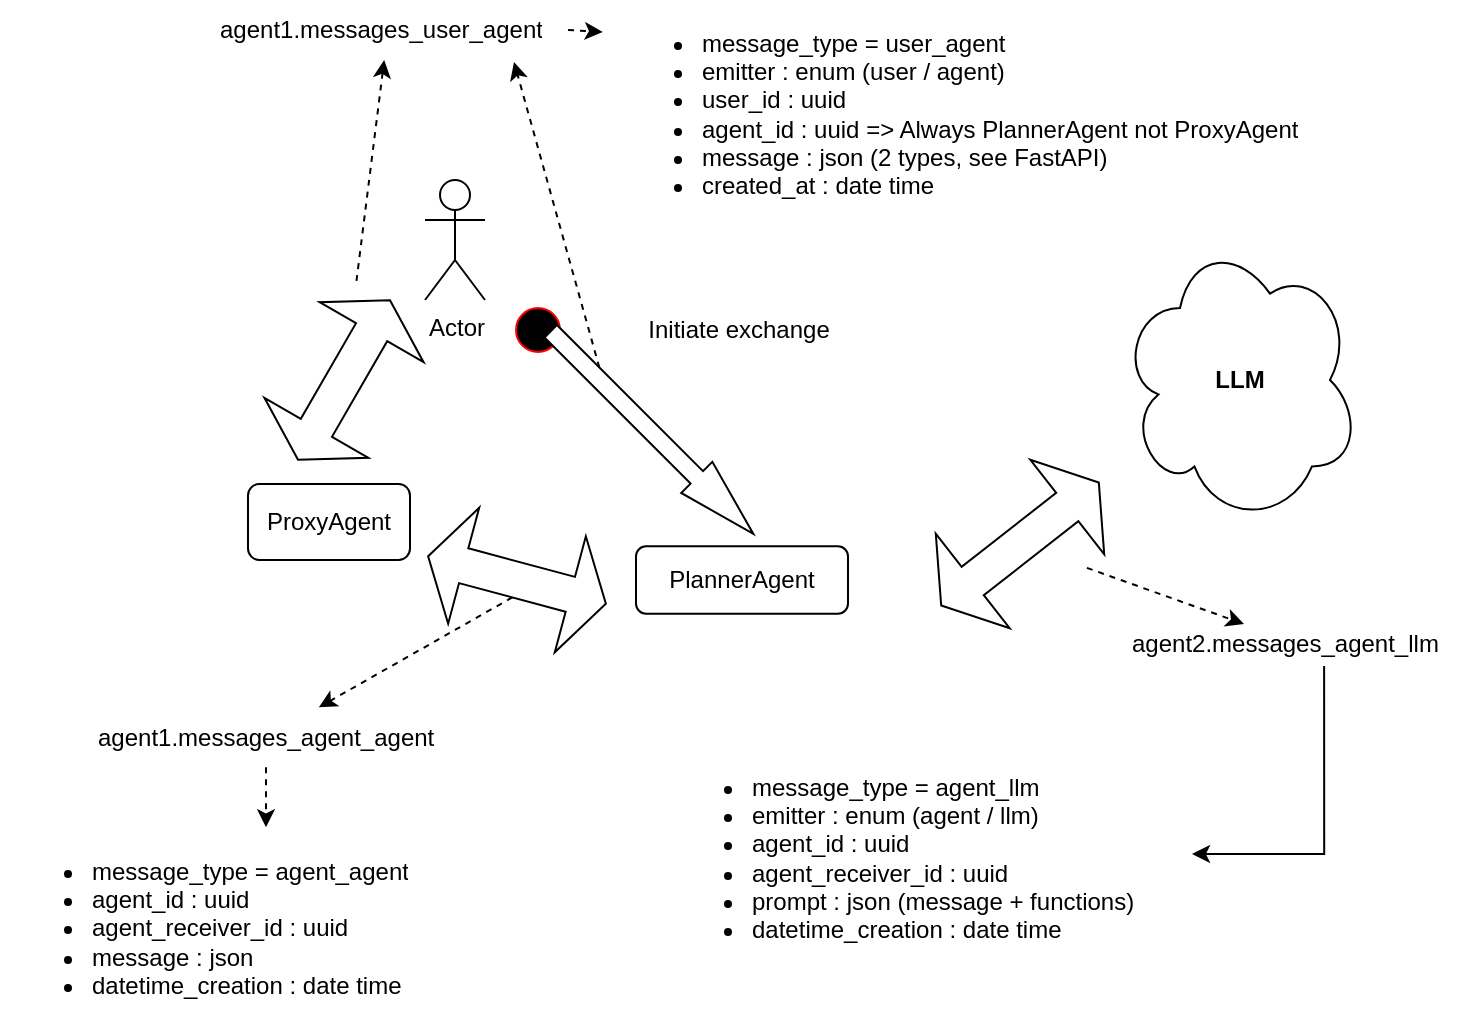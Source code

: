 <mxfile version="22.0.4" type="github">
  <diagram name="Page-1" id="UpcoWlqG_n7v_dPGGY2_">
    <mxGraphModel dx="3275" dy="547" grid="1" gridSize="10" guides="1" tooltips="1" connect="1" arrows="1" fold="1" page="1" pageScale="1" pageWidth="827" pageHeight="1169" math="0" shadow="0">
      <root>
        <mxCell id="0" />
        <mxCell id="1" parent="0" />
        <mxCell id="i1QDQWKhBnSwD1_HuCD8-2" value="Actor" style="shape=umlActor;verticalLabelPosition=bottom;verticalAlign=top;html=1;outlineConnect=0;" vertex="1" parent="1">
          <mxGeometry x="-1451.5" y="90" width="30" height="60" as="geometry" />
        </mxCell>
        <mxCell id="i1QDQWKhBnSwD1_HuCD8-3" value="PlannerAgent" style="rounded=1;whiteSpace=wrap;html=1;" vertex="1" parent="1">
          <mxGeometry x="-1346" y="273.17" width="106" height="33.65" as="geometry" />
        </mxCell>
        <mxCell id="i1QDQWKhBnSwD1_HuCD8-4" value="&lt;b&gt;LLM&lt;/b&gt;" style="ellipse;shape=cloud;whiteSpace=wrap;html=1;" vertex="1" parent="1">
          <mxGeometry x="-1104.0" y="118" width="120" height="144" as="geometry" />
        </mxCell>
        <mxCell id="i1QDQWKhBnSwD1_HuCD8-6" value="" style="endArrow=classic;html=1;rounded=0;dashed=1;" edge="1" parent="1" source="i1QDQWKhBnSwD1_HuCD8-9" target="i1QDQWKhBnSwD1_HuCD8-7">
          <mxGeometry width="50" height="50" relative="1" as="geometry">
            <mxPoint x="-1510" y="120" as="sourcePoint" />
            <mxPoint x="-1458" y="32" as="targetPoint" />
          </mxGeometry>
        </mxCell>
        <mxCell id="i1QDQWKhBnSwD1_HuCD8-7" value="agent1.messages_user_agent" style="text;strokeColor=none;fillColor=none;align=left;verticalAlign=middle;spacingLeft=4;spacingRight=4;overflow=hidden;points=[[0,0.5],[1,0.5]];portConstraint=eastwest;rotatable=0;whiteSpace=wrap;html=1;" vertex="1" parent="1">
          <mxGeometry x="-1560" width="180" height="30" as="geometry" />
        </mxCell>
        <mxCell id="i1QDQWKhBnSwD1_HuCD8-8" value="ProxyAgent" style="rounded=1;whiteSpace=wrap;html=1;" vertex="1" parent="1">
          <mxGeometry x="-1540" y="242" width="81" height="38" as="geometry" />
        </mxCell>
        <mxCell id="i1QDQWKhBnSwD1_HuCD8-9" value="" style="shape=doubleArrow;whiteSpace=wrap;html=1;rotation=120;" vertex="1" parent="1">
          <mxGeometry x="-1538" y="160" width="92" height="60" as="geometry" />
        </mxCell>
        <mxCell id="i1QDQWKhBnSwD1_HuCD8-10" value="agent1.messages_agent_agent" style="text;strokeColor=none;fillColor=none;align=left;verticalAlign=middle;spacingLeft=4;spacingRight=4;overflow=hidden;points=[[0,0.5],[1,0.5]];portConstraint=eastwest;rotatable=0;whiteSpace=wrap;html=1;" vertex="1" parent="1">
          <mxGeometry x="-1621" y="353.65" width="180" height="30" as="geometry" />
        </mxCell>
        <mxCell id="i1QDQWKhBnSwD1_HuCD8-11" value="" style="shape=doubleArrow;whiteSpace=wrap;html=1;rotation=-218;" vertex="1" parent="1">
          <mxGeometry x="-1204" y="242" width="100" height="60" as="geometry" />
        </mxCell>
        <mxCell id="i1QDQWKhBnSwD1_HuCD8-12" value="" style="endArrow=classic;html=1;rounded=0;dashed=1;" edge="1" parent="1" source="i1QDQWKhBnSwD1_HuCD8-11" target="i1QDQWKhBnSwD1_HuCD8-14">
          <mxGeometry width="50" height="50" relative="1" as="geometry">
            <mxPoint x="-1034" y="362" as="sourcePoint" />
            <mxPoint x="-1114" y="332" as="targetPoint" />
          </mxGeometry>
        </mxCell>
        <mxCell id="i1QDQWKhBnSwD1_HuCD8-13" value="" style="edgeStyle=orthogonalEdgeStyle;rounded=0;orthogonalLoop=1;jettySize=auto;html=1;exitX=0.567;exitY=1.05;exitDx=0;exitDy=0;exitPerimeter=0;" edge="1" parent="1" source="i1QDQWKhBnSwD1_HuCD8-14" target="i1QDQWKhBnSwD1_HuCD8-18">
          <mxGeometry relative="1" as="geometry" />
        </mxCell>
        <mxCell id="i1QDQWKhBnSwD1_HuCD8-14" value="agent2.messages_agent_llm" style="text;strokeColor=none;fillColor=none;align=left;verticalAlign=middle;spacingLeft=4;spacingRight=4;overflow=hidden;points=[[0,0.5],[1,0.5]];portConstraint=eastwest;rotatable=0;whiteSpace=wrap;html=1;" vertex="1" parent="1">
          <mxGeometry x="-1104" y="312" width="180" height="20" as="geometry" />
        </mxCell>
        <mxCell id="i1QDQWKhBnSwD1_HuCD8-15" value="" style="endArrow=classic;html=1;rounded=0;dashed=1;exitX=1;exitY=0.5;exitDx=0;exitDy=0;entryX=-0.008;entryY=0.145;entryDx=0;entryDy=0;entryPerimeter=0;" edge="1" parent="1" source="i1QDQWKhBnSwD1_HuCD8-7" target="i1QDQWKhBnSwD1_HuCD8-16">
          <mxGeometry width="50" height="50" relative="1" as="geometry">
            <mxPoint x="-1358" y="12" as="sourcePoint" />
            <mxPoint x="-1298" y="12" as="targetPoint" />
          </mxGeometry>
        </mxCell>
        <mxCell id="i1QDQWKhBnSwD1_HuCD8-16" value="&lt;ul&gt;&lt;li&gt;message_type = user_agent&lt;br&gt;&lt;/li&gt;&lt;li&gt;emitter : enum (user / agent)&lt;/li&gt;&lt;li&gt;user_id : uuid&lt;br&gt;&lt;/li&gt;&lt;li&gt;agent_id : uuid =&amp;gt; Always PlannerAgent not ProxyAgent&lt;br&gt;&lt;/li&gt;&lt;li&gt;message : json (2 types, see FastAPI)&lt;/li&gt;&lt;li&gt;created_at : date time&amp;nbsp;&lt;/li&gt;&lt;/ul&gt;" style="text;strokeColor=none;fillColor=none;align=left;verticalAlign=middle;spacingLeft=4;spacingRight=4;overflow=hidden;points=[[0,0.5],[1,0.5]];portConstraint=eastwest;rotatable=0;whiteSpace=wrap;html=1;" vertex="1" parent="1">
          <mxGeometry x="-1359.5" width="389.5" height="110" as="geometry" />
        </mxCell>
        <mxCell id="i1QDQWKhBnSwD1_HuCD8-17" value="&lt;ul&gt;&lt;li&gt;message_type = agent_agent&lt;br&gt;&lt;/li&gt;&lt;li&gt;agent_id : uuid&lt;br&gt;&lt;/li&gt;&lt;li&gt;agent_receiver_id : uuid&lt;br&gt;&lt;/li&gt;&lt;li&gt;message : json&lt;/li&gt;&lt;li style=&quot;border-color: var(--border-color);&quot;&gt;datetime_creation : date time&lt;/li&gt;&lt;/ul&gt;" style="text;strokeColor=none;fillColor=none;align=left;verticalAlign=middle;spacingLeft=4;spacingRight=4;overflow=hidden;points=[[0,0.5],[1,0.5]];portConstraint=eastwest;rotatable=0;whiteSpace=wrap;html=1;" vertex="1" parent="1">
          <mxGeometry x="-1664" y="413.65" width="266" height="90" as="geometry" />
        </mxCell>
        <mxCell id="i1QDQWKhBnSwD1_HuCD8-18" value="&lt;ul&gt;&lt;li&gt;message_type = agent_llm&lt;br&gt;&lt;/li&gt;&lt;li style=&quot;border-color: var(--border-color);&quot;&gt;emitter : enum (agent / llm)&lt;/li&gt;&lt;li&gt;agent_id : uuid&lt;br&gt;&lt;/li&gt;&lt;li&gt;agent_receiver_id : uuid&lt;br&gt;&lt;/li&gt;&lt;li&gt;prompt : json (message + functions)&lt;/li&gt;&lt;li style=&quot;border-color: var(--border-color);&quot;&gt;datetime_creation : date time&lt;/li&gt;&lt;/ul&gt;" style="text;strokeColor=none;fillColor=none;align=left;verticalAlign=middle;spacingLeft=4;spacingRight=4;overflow=hidden;points=[[0,0.5],[1,0.5]];portConstraint=eastwest;rotatable=0;whiteSpace=wrap;html=1;" vertex="1" parent="1">
          <mxGeometry x="-1334" y="372" width="266" height="110" as="geometry" />
        </mxCell>
        <mxCell id="i1QDQWKhBnSwD1_HuCD8-19" value="" style="endArrow=classic;html=1;rounded=0;dashed=1;exitX=0;exitY=0;exitDx=46;exitDy=39;exitPerimeter=0;" edge="1" parent="1" source="i1QDQWKhBnSwD1_HuCD8-30" target="i1QDQWKhBnSwD1_HuCD8-10">
          <mxGeometry width="50" height="50" relative="1" as="geometry">
            <mxPoint x="-1358" y="332.005" as="sourcePoint" />
            <mxPoint x="-1054" y="333.65" as="targetPoint" />
          </mxGeometry>
        </mxCell>
        <mxCell id="i1QDQWKhBnSwD1_HuCD8-20" value="" style="endArrow=classic;html=1;rounded=0;dashed=1;" edge="1" parent="1" source="i1QDQWKhBnSwD1_HuCD8-10" target="i1QDQWKhBnSwD1_HuCD8-17">
          <mxGeometry width="50" height="50" relative="1" as="geometry">
            <mxPoint x="-1348" y="345.65" as="sourcePoint" />
            <mxPoint x="-1388" y="358.65" as="targetPoint" />
          </mxGeometry>
        </mxCell>
        <mxCell id="i1QDQWKhBnSwD1_HuCD8-22" value="" style="ellipse;html=1;shape=startState;fillColor=#000000;strokeColor=#ff0000;" vertex="1" parent="1">
          <mxGeometry x="-1410" y="150" width="30" height="30" as="geometry" />
        </mxCell>
        <mxCell id="i1QDQWKhBnSwD1_HuCD8-27" value="" style="html=1;shadow=0;dashed=0;align=center;verticalAlign=middle;shape=mxgraph.arrows2.arrow;dy=0.6;dx=40;notch=0;rotation=45;" vertex="1" parent="1">
          <mxGeometry x="-1409.63" y="205.31" width="143.29" height="22" as="geometry" />
        </mxCell>
        <mxCell id="i1QDQWKhBnSwD1_HuCD8-28" value="" style="endArrow=classic;html=1;rounded=0;dashed=1;exitX=0;exitY=0;exitDx=30;exitDy=6.6;exitPerimeter=0;entryX=0.85;entryY=1.033;entryDx=0;entryDy=0;entryPerimeter=0;" edge="1" parent="1" source="i1QDQWKhBnSwD1_HuCD8-27" target="i1QDQWKhBnSwD1_HuCD8-7">
          <mxGeometry width="50" height="50" relative="1" as="geometry">
            <mxPoint x="-1480.29" y="186" as="sourcePoint" />
            <mxPoint x="-1489.996" y="50" as="targetPoint" />
          </mxGeometry>
        </mxCell>
        <mxCell id="i1QDQWKhBnSwD1_HuCD8-29" value="Initiate exchange" style="text;html=1;align=center;verticalAlign=middle;resizable=0;points=[];autosize=1;strokeColor=none;fillColor=none;" vertex="1" parent="1">
          <mxGeometry x="-1350" y="150" width="110" height="30" as="geometry" />
        </mxCell>
        <mxCell id="i1QDQWKhBnSwD1_HuCD8-30" value="" style="shape=doubleArrow;whiteSpace=wrap;html=1;rotation=15;" vertex="1" parent="1">
          <mxGeometry x="-1451.5" y="260" width="92" height="60" as="geometry" />
        </mxCell>
      </root>
    </mxGraphModel>
  </diagram>
</mxfile>
